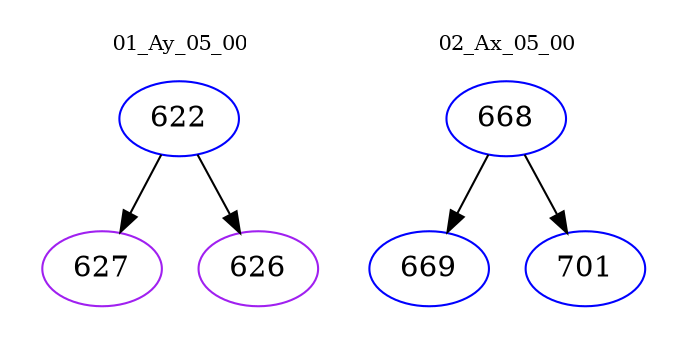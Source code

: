 digraph{
subgraph cluster_0 {
color = white
label = "01_Ay_05_00";
fontsize=10;
T0_622 [label="622", color="blue"]
T0_622 -> T0_627 [color="black"]
T0_627 [label="627", color="purple"]
T0_622 -> T0_626 [color="black"]
T0_626 [label="626", color="purple"]
}
subgraph cluster_1 {
color = white
label = "02_Ax_05_00";
fontsize=10;
T1_668 [label="668", color="blue"]
T1_668 -> T1_669 [color="black"]
T1_669 [label="669", color="blue"]
T1_668 -> T1_701 [color="black"]
T1_701 [label="701", color="blue"]
}
}
